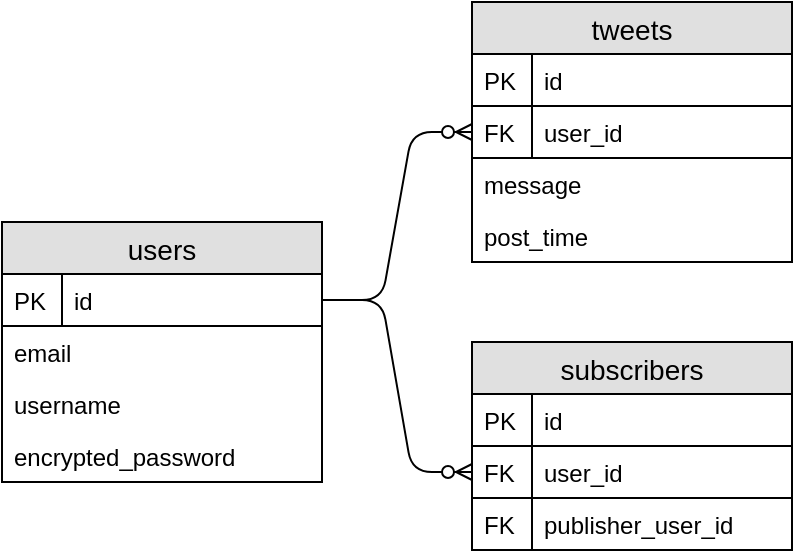 <mxfile version="12.3.2" type="device" pages="1"><diagram id="FSKrl1_WgravsFsFhiST" name="Page-1"><mxGraphModel dx="800" dy="418" grid="1" gridSize="10" guides="1" tooltips="1" connect="1" arrows="1" fold="1" page="1" pageScale="1" pageWidth="850" pageHeight="1100" math="0" shadow="0"><root><mxCell id="0"/><mxCell id="1" parent="0"/><mxCell id="vNwgDJZFjG9RatWHlqmI-9" value="users" style="swimlane;fontStyle=0;childLayout=stackLayout;horizontal=1;startSize=26;fillColor=#e0e0e0;horizontalStack=0;resizeParent=1;resizeParentMax=0;resizeLast=0;collapsible=1;marginBottom=0;swimlaneFillColor=#ffffff;align=center;fontSize=14;" parent="1" vertex="1"><mxGeometry x="110" y="160" width="160" height="130" as="geometry"/></mxCell><mxCell id="vNwgDJZFjG9RatWHlqmI-17" value="id" style="shape=partialRectangle;top=0;left=0;right=0;bottom=1;align=left;verticalAlign=top;fillColor=none;spacingLeft=34;spacingRight=4;overflow=hidden;rotatable=0;points=[[0,0.5],[1,0.5]];portConstraint=eastwest;dropTarget=0;fontSize=12;" parent="vNwgDJZFjG9RatWHlqmI-9" vertex="1"><mxGeometry y="26" width="160" height="26" as="geometry"/></mxCell><mxCell id="vNwgDJZFjG9RatWHlqmI-18" value="PK" style="shape=partialRectangle;top=0;left=0;bottom=0;fillColor=none;align=left;verticalAlign=top;spacingLeft=4;spacingRight=4;overflow=hidden;rotatable=0;points=[];portConstraint=eastwest;part=1;fontSize=12;" parent="vNwgDJZFjG9RatWHlqmI-17" vertex="1" connectable="0"><mxGeometry width="30" height="26" as="geometry"/></mxCell><mxCell id="vNwgDJZFjG9RatWHlqmI-11" value="email" style="text;strokeColor=none;fillColor=none;spacingLeft=4;spacingRight=4;overflow=hidden;rotatable=0;points=[[0,0.5],[1,0.5]];portConstraint=eastwest;fontSize=12;" parent="vNwgDJZFjG9RatWHlqmI-9" vertex="1"><mxGeometry y="52" width="160" height="26" as="geometry"/></mxCell><mxCell id="vNwgDJZFjG9RatWHlqmI-10" value="username" style="text;strokeColor=none;fillColor=none;spacingLeft=4;spacingRight=4;overflow=hidden;rotatable=0;points=[[0,0.5],[1,0.5]];portConstraint=eastwest;fontSize=12;" parent="vNwgDJZFjG9RatWHlqmI-9" vertex="1"><mxGeometry y="78" width="160" height="26" as="geometry"/></mxCell><mxCell id="v9qgwZVKhYUOCTWLTPjf-2" value="encrypted_password" style="text;strokeColor=none;fillColor=none;spacingLeft=4;spacingRight=4;overflow=hidden;rotatable=0;points=[[0,0.5],[1,0.5]];portConstraint=eastwest;fontSize=12;" vertex="1" parent="vNwgDJZFjG9RatWHlqmI-9"><mxGeometry y="104" width="160" height="26" as="geometry"/></mxCell><mxCell id="vNwgDJZFjG9RatWHlqmI-13" value="tweets" style="swimlane;fontStyle=0;childLayout=stackLayout;horizontal=1;startSize=26;fillColor=#e0e0e0;horizontalStack=0;resizeParent=1;resizeParentMax=0;resizeLast=0;collapsible=1;marginBottom=0;swimlaneFillColor=#ffffff;align=center;fontSize=14;" parent="1" vertex="1"><mxGeometry x="345" y="50" width="160" height="130" as="geometry"/></mxCell><mxCell id="vNwgDJZFjG9RatWHlqmI-19" value="id" style="shape=partialRectangle;top=0;left=0;right=0;bottom=1;align=left;verticalAlign=top;fillColor=none;spacingLeft=34;spacingRight=4;overflow=hidden;rotatable=0;points=[[0,0.5],[1,0.5]];portConstraint=eastwest;dropTarget=0;fontSize=12;" parent="vNwgDJZFjG9RatWHlqmI-13" vertex="1"><mxGeometry y="26" width="160" height="26" as="geometry"/></mxCell><mxCell id="vNwgDJZFjG9RatWHlqmI-20" value="PK" style="shape=partialRectangle;top=0;left=0;bottom=0;fillColor=none;align=left;verticalAlign=top;spacingLeft=4;spacingRight=4;overflow=hidden;rotatable=0;points=[];portConstraint=eastwest;part=1;fontSize=12;" parent="vNwgDJZFjG9RatWHlqmI-19" vertex="1" connectable="0"><mxGeometry width="30" height="26" as="geometry"/></mxCell><mxCell id="vNwgDJZFjG9RatWHlqmI-21" value="user_id" style="shape=partialRectangle;top=0;left=0;right=0;bottom=1;align=left;verticalAlign=top;fillColor=none;spacingLeft=34;spacingRight=4;overflow=hidden;rotatable=0;points=[[0,0.5],[1,0.5]];portConstraint=eastwest;dropTarget=0;fontSize=12;" parent="vNwgDJZFjG9RatWHlqmI-13" vertex="1"><mxGeometry y="52" width="160" height="26" as="geometry"/></mxCell><mxCell id="vNwgDJZFjG9RatWHlqmI-22" value="FK&#xA;" style="shape=partialRectangle;top=0;left=0;bottom=0;fillColor=none;align=left;verticalAlign=top;spacingLeft=4;spacingRight=4;overflow=hidden;rotatable=0;points=[];portConstraint=eastwest;part=1;fontSize=12;" parent="vNwgDJZFjG9RatWHlqmI-21" vertex="1" connectable="0"><mxGeometry width="30" height="26" as="geometry"/></mxCell><mxCell id="vNwgDJZFjG9RatWHlqmI-14" value="message" style="text;strokeColor=none;fillColor=none;spacingLeft=4;spacingRight=4;overflow=hidden;rotatable=0;points=[[0,0.5],[1,0.5]];portConstraint=eastwest;fontSize=12;" parent="vNwgDJZFjG9RatWHlqmI-13" vertex="1"><mxGeometry y="78" width="160" height="26" as="geometry"/></mxCell><mxCell id="vNwgDJZFjG9RatWHlqmI-15" value="post_time" style="text;strokeColor=none;fillColor=none;spacingLeft=4;spacingRight=4;overflow=hidden;rotatable=0;points=[[0,0.5],[1,0.5]];portConstraint=eastwest;fontSize=12;" parent="vNwgDJZFjG9RatWHlqmI-13" vertex="1"><mxGeometry y="104" width="160" height="26" as="geometry"/></mxCell><mxCell id="vNwgDJZFjG9RatWHlqmI-23" value="" style="edgeStyle=entityRelationEdgeStyle;fontSize=12;html=1;endArrow=ERzeroToMany;endFill=1;exitX=1;exitY=0.5;exitDx=0;exitDy=0;entryX=0;entryY=0.5;entryDx=0;entryDy=0;" parent="1" source="vNwgDJZFjG9RatWHlqmI-17" target="vNwgDJZFjG9RatWHlqmI-21" edge="1"><mxGeometry width="100" height="100" relative="1" as="geometry"><mxPoint x="270" y="235" as="sourcePoint"/><mxPoint x="350" y="135" as="targetPoint"/></mxGeometry></mxCell><mxCell id="v9qgwZVKhYUOCTWLTPjf-3" value="subscribers" style="swimlane;fontStyle=0;childLayout=stackLayout;horizontal=1;startSize=26;fillColor=#e0e0e0;horizontalStack=0;resizeParent=1;resizeParentMax=0;resizeLast=0;collapsible=1;marginBottom=0;swimlaneFillColor=#ffffff;align=center;fontSize=14;" vertex="1" parent="1"><mxGeometry x="345" y="220" width="160" height="104" as="geometry"/></mxCell><mxCell id="v9qgwZVKhYUOCTWLTPjf-4" value="id" style="shape=partialRectangle;top=0;left=0;right=0;bottom=1;align=left;verticalAlign=top;fillColor=none;spacingLeft=34;spacingRight=4;overflow=hidden;rotatable=0;points=[[0,0.5],[1,0.5]];portConstraint=eastwest;dropTarget=0;fontSize=12;" vertex="1" parent="v9qgwZVKhYUOCTWLTPjf-3"><mxGeometry y="26" width="160" height="26" as="geometry"/></mxCell><mxCell id="v9qgwZVKhYUOCTWLTPjf-5" value="PK" style="shape=partialRectangle;top=0;left=0;bottom=0;fillColor=none;align=left;verticalAlign=top;spacingLeft=4;spacingRight=4;overflow=hidden;rotatable=0;points=[];portConstraint=eastwest;part=1;fontSize=12;" vertex="1" connectable="0" parent="v9qgwZVKhYUOCTWLTPjf-4"><mxGeometry width="30" height="26" as="geometry"/></mxCell><mxCell id="v9qgwZVKhYUOCTWLTPjf-6" value="user_id" style="shape=partialRectangle;top=0;left=0;right=0;bottom=1;align=left;verticalAlign=top;fillColor=none;spacingLeft=34;spacingRight=4;overflow=hidden;rotatable=0;points=[[0,0.5],[1,0.5]];portConstraint=eastwest;dropTarget=0;fontSize=12;" vertex="1" parent="v9qgwZVKhYUOCTWLTPjf-3"><mxGeometry y="52" width="160" height="26" as="geometry"/></mxCell><mxCell id="v9qgwZVKhYUOCTWLTPjf-7" value="FK&#xA;" style="shape=partialRectangle;top=0;left=0;bottom=0;fillColor=none;align=left;verticalAlign=top;spacingLeft=4;spacingRight=4;overflow=hidden;rotatable=0;points=[];portConstraint=eastwest;part=1;fontSize=12;" vertex="1" connectable="0" parent="v9qgwZVKhYUOCTWLTPjf-6"><mxGeometry width="30" height="26" as="geometry"/></mxCell><mxCell id="v9qgwZVKhYUOCTWLTPjf-12" value="publisher_user_id" style="shape=partialRectangle;top=0;left=0;right=0;bottom=1;align=left;verticalAlign=top;fillColor=none;spacingLeft=34;spacingRight=4;overflow=hidden;rotatable=0;points=[[0,0.5],[1,0.5]];portConstraint=eastwest;dropTarget=0;fontSize=12;" vertex="1" parent="v9qgwZVKhYUOCTWLTPjf-3"><mxGeometry y="78" width="160" height="26" as="geometry"/></mxCell><mxCell id="v9qgwZVKhYUOCTWLTPjf-13" value="FK&#xA;" style="shape=partialRectangle;top=0;left=0;bottom=0;fillColor=none;align=left;verticalAlign=top;spacingLeft=4;spacingRight=4;overflow=hidden;rotatable=0;points=[];portConstraint=eastwest;part=1;fontSize=12;" vertex="1" connectable="0" parent="v9qgwZVKhYUOCTWLTPjf-12"><mxGeometry width="30" height="26" as="geometry"/></mxCell><mxCell id="v9qgwZVKhYUOCTWLTPjf-11" value="" style="edgeStyle=entityRelationEdgeStyle;fontSize=12;html=1;endArrow=ERzeroToMany;endFill=1;exitX=1;exitY=0.5;exitDx=0;exitDy=0;entryX=0;entryY=0.5;entryDx=0;entryDy=0;" edge="1" parent="1" source="vNwgDJZFjG9RatWHlqmI-17" target="v9qgwZVKhYUOCTWLTPjf-6"><mxGeometry width="100" height="100" relative="1" as="geometry"><mxPoint x="110" y="460" as="sourcePoint"/><mxPoint x="210" y="360" as="targetPoint"/></mxGeometry></mxCell></root></mxGraphModel></diagram></mxfile>